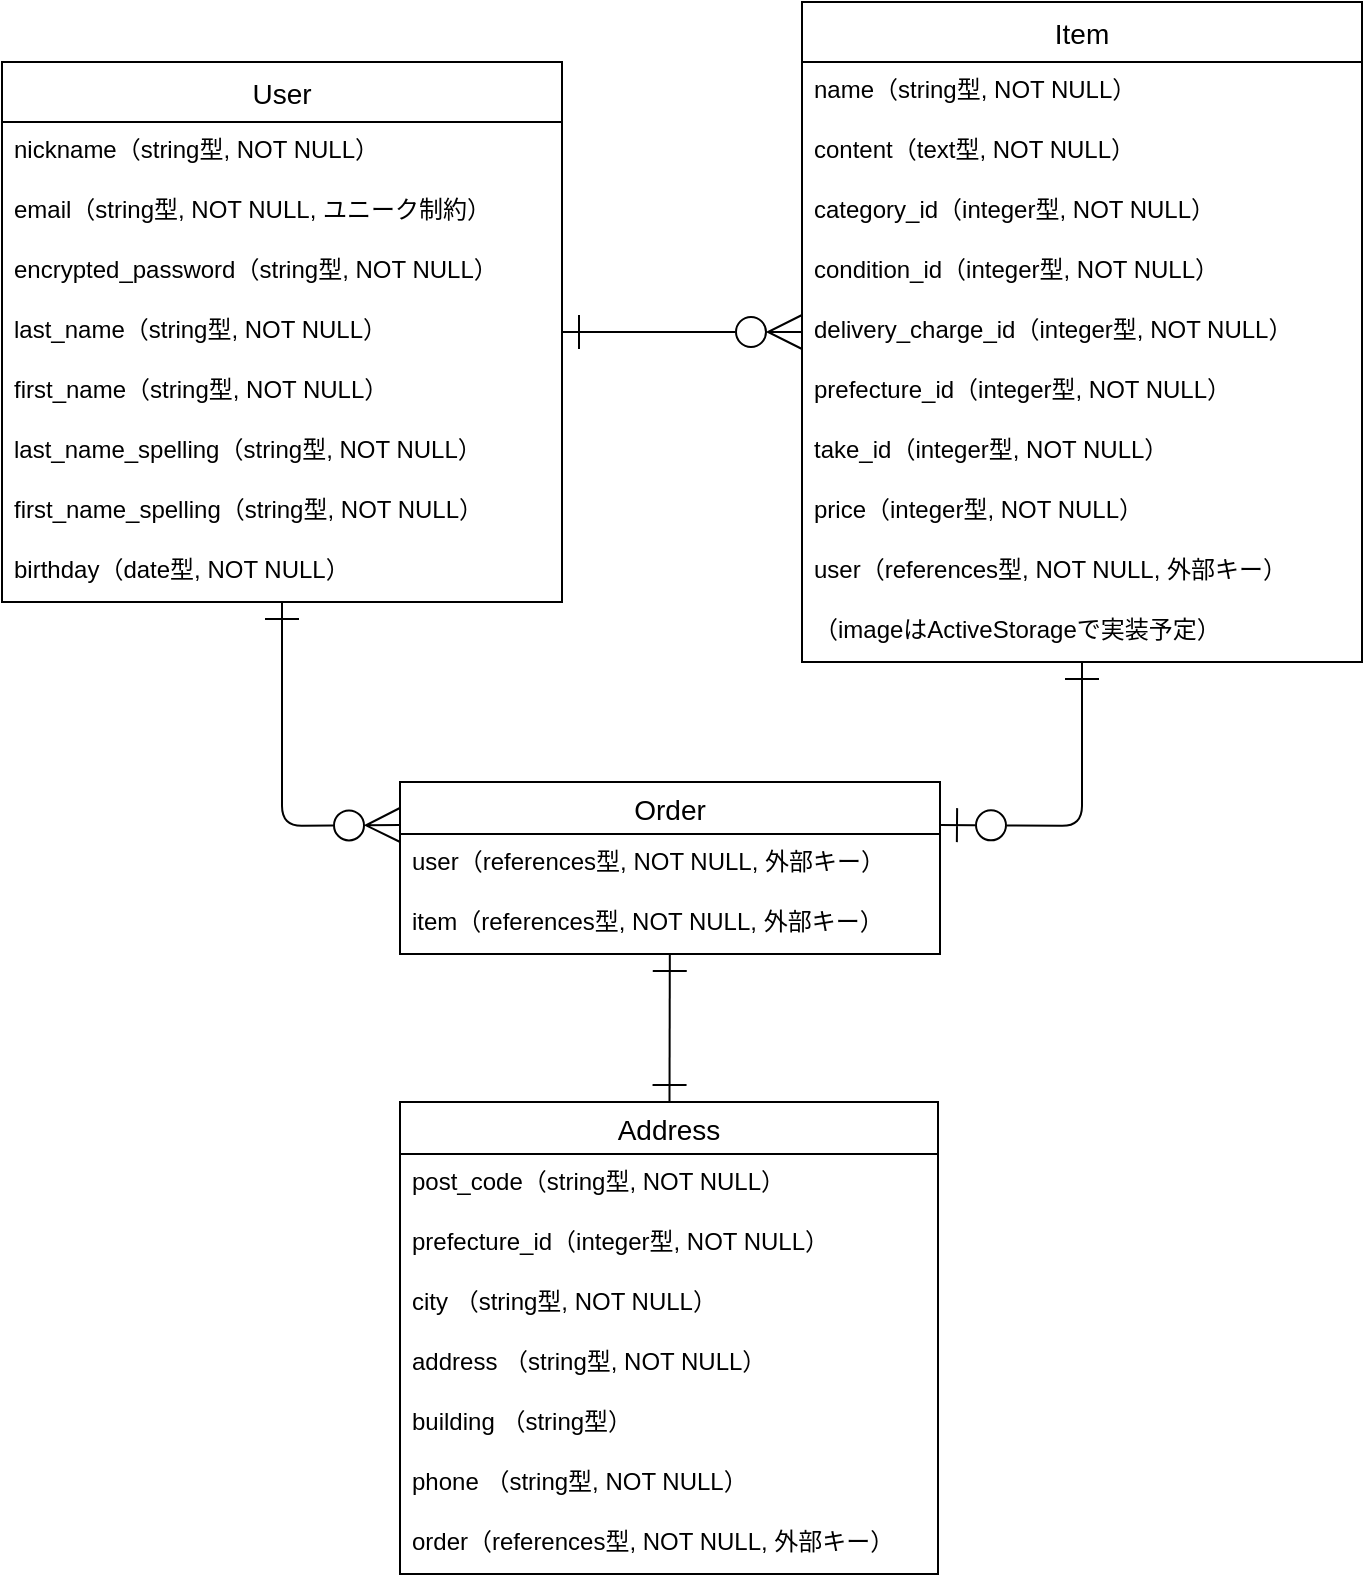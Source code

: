 <mxfile>
    <diagram id="fqnEaQaypZR6LJsTkmAP" name="ページ1">
        <mxGraphModel dx="911" dy="538" grid="1" gridSize="10" guides="1" tooltips="1" connect="1" arrows="1" fold="1" page="1" pageScale="1" pageWidth="827" pageHeight="1169" math="0" shadow="0">
            <root>
                <mxCell id="0"/>
                <mxCell id="1" parent="0"/>
                <mxCell id="93" value="" style="edgeStyle=none;rounded=1;html=1;startArrow=ERone;startFill=0;endArrow=ERone;endFill=0;targetPerimeterSpacing=0;strokeWidth=1;endSize=15;startSize=15;" parent="1" source="45" target="91" edge="1">
                    <mxGeometry relative="1" as="geometry"/>
                </mxCell>
                <mxCell id="45" value="Order" style="swimlane;fontStyle=0;childLayout=stackLayout;horizontal=1;startSize=26;horizontalStack=0;resizeParent=1;resizeParentMax=0;resizeLast=0;collapsible=1;marginBottom=0;align=center;fontSize=14;" parent="1" vertex="1">
                    <mxGeometry x="279" y="440" width="270" height="86" as="geometry"/>
                </mxCell>
                <mxCell id="106" value="user（references型, NOT NULL, 外部キー）" style="text;strokeColor=none;fillColor=none;spacingLeft=4;spacingRight=4;overflow=hidden;rotatable=0;points=[[0,0.5],[1,0.5]];portConstraint=eastwest;fontSize=12;" parent="45" vertex="1">
                    <mxGeometry y="26" width="270" height="30" as="geometry"/>
                </mxCell>
                <mxCell id="46" value="item（references型, NOT NULL, 外部キー）" style="text;strokeColor=none;fillColor=none;spacingLeft=4;spacingRight=4;overflow=hidden;rotatable=0;points=[[0,0.5],[1,0.5]];portConstraint=eastwest;fontSize=12;" parent="45" vertex="1">
                    <mxGeometry y="56" width="270" height="30" as="geometry"/>
                </mxCell>
                <mxCell id="87" value="" style="edgeStyle=none;html=1;startArrow=ERone;startFill=0;endArrow=ERzeroToMany;endFill=0;strokeWidth=1;targetPerimeterSpacing=0;rounded=1;jumpSize=8;sourcePerimeterSpacing=0;endSize=15;startSize=15;" parent="1" source="49" target="78" edge="1">
                    <mxGeometry relative="1" as="geometry"/>
                </mxCell>
                <mxCell id="105" style="edgeStyle=none;rounded=1;jumpSize=6;html=1;entryX=0;entryY=0.25;entryDx=0;entryDy=0;startArrow=ERone;startFill=0;endArrow=ERzeroToMany;endFill=0;startSize=15;endSize=15;sourcePerimeterSpacing=0;targetPerimeterSpacing=0;strokeWidth=1;" parent="1" source="49" target="45" edge="1">
                    <mxGeometry relative="1" as="geometry">
                        <Array as="points">
                            <mxPoint x="220" y="462"/>
                        </Array>
                    </mxGeometry>
                </mxCell>
                <mxCell id="49" value="User" style="swimlane;fontStyle=0;childLayout=stackLayout;horizontal=1;startSize=30;horizontalStack=0;resizeParent=1;resizeParentMax=0;resizeLast=0;collapsible=1;marginBottom=0;align=center;fontSize=14;" parent="1" vertex="1">
                    <mxGeometry x="80" y="80" width="280" height="270" as="geometry">
                        <mxRectangle x="120" y="40" width="60" height="26" as="alternateBounds"/>
                    </mxGeometry>
                </mxCell>
                <mxCell id="50" value="nickname（string型, NOT NULL）" style="text;strokeColor=none;fillColor=none;spacingLeft=4;spacingRight=4;overflow=hidden;rotatable=0;points=[[0,0.5],[1,0.5]];portConstraint=eastwest;fontSize=12;" parent="49" vertex="1">
                    <mxGeometry y="30" width="280" height="30" as="geometry"/>
                </mxCell>
                <mxCell id="66" value="email（string型, NOT NULL, ユニーク制約）" style="text;strokeColor=none;fillColor=none;spacingLeft=4;spacingRight=4;overflow=hidden;rotatable=0;points=[[0,0.5],[1,0.5]];portConstraint=eastwest;fontSize=12;" parent="49" vertex="1">
                    <mxGeometry y="60" width="280" height="30" as="geometry"/>
                </mxCell>
                <mxCell id="65" value="encrypted_password（string型, NOT NULL）" style="text;strokeColor=none;fillColor=none;spacingLeft=4;spacingRight=4;overflow=hidden;rotatable=0;points=[[0,0.5],[1,0.5]];portConstraint=eastwest;fontSize=12;" parent="49" vertex="1">
                    <mxGeometry y="90" width="280" height="30" as="geometry"/>
                </mxCell>
                <mxCell id="67" value="last_name（string型, NOT NULL）" style="text;strokeColor=none;fillColor=none;spacingLeft=4;spacingRight=4;overflow=hidden;rotatable=0;points=[[0,0.5],[1,0.5]];portConstraint=eastwest;fontSize=12;" parent="49" vertex="1">
                    <mxGeometry y="120" width="280" height="30" as="geometry"/>
                </mxCell>
                <mxCell id="68" value="first_name（string型, NOT NULL）" style="text;strokeColor=none;fillColor=none;spacingLeft=4;spacingRight=4;overflow=hidden;rotatable=0;points=[[0,0.5],[1,0.5]];portConstraint=eastwest;fontSize=12;" parent="49" vertex="1">
                    <mxGeometry y="150" width="280" height="30" as="geometry"/>
                </mxCell>
                <mxCell id="69" value="last_name_spelling（string型, NOT NULL）" style="text;strokeColor=none;fillColor=none;spacingLeft=4;spacingRight=4;overflow=hidden;rotatable=0;points=[[0,0.5],[1,0.5]];portConstraint=eastwest;fontSize=12;" parent="49" vertex="1">
                    <mxGeometry y="180" width="280" height="30" as="geometry"/>
                </mxCell>
                <mxCell id="70" value="first_name_spelling（string型, NOT NULL）" style="text;strokeColor=none;fillColor=none;spacingLeft=4;spacingRight=4;overflow=hidden;rotatable=0;points=[[0,0.5],[1,0.5]];portConstraint=eastwest;fontSize=12;" parent="49" vertex="1">
                    <mxGeometry y="210" width="280" height="30" as="geometry"/>
                </mxCell>
                <mxCell id="51" value="birthday（date型, NOT NULL）" style="text;strokeColor=none;fillColor=none;spacingLeft=4;spacingRight=4;overflow=hidden;rotatable=0;points=[[0,0.5],[1,0.5]];portConstraint=eastwest;fontSize=12;" parent="49" vertex="1">
                    <mxGeometry y="240" width="280" height="30" as="geometry"/>
                </mxCell>
                <mxCell id="101" style="edgeStyle=none;rounded=1;html=1;entryX=1;entryY=0.25;entryDx=0;entryDy=0;startArrow=ERone;startFill=0;endArrow=ERzeroToOne;endFill=0;targetPerimeterSpacing=0;strokeWidth=1;endSize=15;startSize=15;" parent="1" source="78" target="45" edge="1">
                    <mxGeometry relative="1" as="geometry">
                        <Array as="points">
                            <mxPoint x="620" y="462"/>
                        </Array>
                    </mxGeometry>
                </mxCell>
                <mxCell id="78" value="Item" style="swimlane;fontStyle=0;childLayout=stackLayout;horizontal=1;startSize=30;horizontalStack=0;resizeParent=1;resizeParentMax=0;resizeLast=0;collapsible=1;marginBottom=0;align=center;fontSize=14;" parent="1" vertex="1">
                    <mxGeometry x="480" y="50" width="280" height="330" as="geometry">
                        <mxRectangle x="120" y="40" width="60" height="26" as="alternateBounds"/>
                    </mxGeometry>
                </mxCell>
                <mxCell id="80" value="name（string型, NOT NULL）" style="text;strokeColor=none;fillColor=none;spacingLeft=4;spacingRight=4;overflow=hidden;rotatable=0;points=[[0,0.5],[1,0.5]];portConstraint=eastwest;fontSize=12;" parent="78" vertex="1">
                    <mxGeometry y="30" width="280" height="30" as="geometry"/>
                </mxCell>
                <mxCell id="81" value="content（text型, NOT NULL）" style="text;strokeColor=none;fillColor=none;spacingLeft=4;spacingRight=4;overflow=hidden;rotatable=0;points=[[0,0.5],[1,0.5]];portConstraint=eastwest;fontSize=12;" parent="78" vertex="1">
                    <mxGeometry y="60" width="280" height="30" as="geometry"/>
                </mxCell>
                <mxCell id="82" value="category_id（integer型, NOT NULL）" style="text;strokeColor=none;fillColor=none;spacingLeft=4;spacingRight=4;overflow=hidden;rotatable=0;points=[[0,0.5],[1,0.5]];portConstraint=eastwest;fontSize=12;" parent="78" vertex="1">
                    <mxGeometry y="90" width="280" height="30" as="geometry"/>
                </mxCell>
                <mxCell id="83" value="condition_id（integer型, NOT NULL）" style="text;strokeColor=none;fillColor=none;spacingLeft=4;spacingRight=4;overflow=hidden;rotatable=0;points=[[0,0.5],[1,0.5]];portConstraint=eastwest;fontSize=12;" parent="78" vertex="1">
                    <mxGeometry y="120" width="280" height="30" as="geometry"/>
                </mxCell>
                <mxCell id="84" value="delivery_charge_id（integer型, NOT NULL）" style="text;strokeColor=none;fillColor=none;spacingLeft=4;spacingRight=4;overflow=hidden;rotatable=0;points=[[0,0.5],[1,0.5]];portConstraint=eastwest;fontSize=12;" parent="78" vertex="1">
                    <mxGeometry y="150" width="280" height="30" as="geometry"/>
                </mxCell>
                <mxCell id="85" value="prefecture_id（integer型, NOT NULL）" style="text;strokeColor=none;fillColor=none;spacingLeft=4;spacingRight=4;overflow=hidden;rotatable=0;points=[[0,0.5],[1,0.5]];portConstraint=eastwest;fontSize=12;" parent="78" vertex="1">
                    <mxGeometry y="180" width="280" height="30" as="geometry"/>
                </mxCell>
                <mxCell id="90" value="take_id（integer型, NOT NULL）" style="text;strokeColor=none;fillColor=none;spacingLeft=4;spacingRight=4;overflow=hidden;rotatable=0;points=[[0,0.5],[1,0.5]];portConstraint=eastwest;fontSize=12;" parent="78" vertex="1">
                    <mxGeometry y="210" width="280" height="30" as="geometry"/>
                </mxCell>
                <mxCell id="108" value="price（integer型, NOT NULL）" style="text;strokeColor=none;fillColor=none;spacingLeft=4;spacingRight=4;overflow=hidden;rotatable=0;points=[[0,0.5],[1,0.5]];portConstraint=eastwest;fontSize=12;" parent="78" vertex="1">
                    <mxGeometry y="240" width="280" height="30" as="geometry"/>
                </mxCell>
                <mxCell id="86" value="user（references型, NOT NULL, 外部キー）" style="text;strokeColor=none;fillColor=none;spacingLeft=4;spacingRight=4;overflow=hidden;rotatable=0;points=[[0,0.5],[1,0.5]];portConstraint=eastwest;fontSize=12;" parent="78" vertex="1">
                    <mxGeometry y="270" width="280" height="30" as="geometry"/>
                </mxCell>
                <mxCell id="107" value="（imageはActiveStorageで実装予定）" style="text;strokeColor=none;fillColor=none;spacingLeft=4;spacingRight=4;overflow=hidden;rotatable=0;points=[[0,0.5],[1,0.5]];portConstraint=eastwest;fontSize=12;" parent="78" vertex="1">
                    <mxGeometry y="300" width="280" height="30" as="geometry"/>
                </mxCell>
                <mxCell id="91" value="Address" style="swimlane;fontStyle=0;childLayout=stackLayout;horizontal=1;startSize=26;horizontalStack=0;resizeParent=1;resizeParentMax=0;resizeLast=0;collapsible=1;marginBottom=0;align=center;fontSize=14;" parent="1" vertex="1">
                    <mxGeometry x="279" y="600" width="269" height="236" as="geometry"/>
                </mxCell>
                <mxCell id="95" value="post_code（string型, NOT NULL）" style="text;strokeColor=none;fillColor=none;spacingLeft=4;spacingRight=4;overflow=hidden;rotatable=0;points=[[0,0.5],[1,0.5]];portConstraint=eastwest;fontSize=12;" parent="91" vertex="1">
                    <mxGeometry y="26" width="269" height="30" as="geometry"/>
                </mxCell>
                <mxCell id="111" value="prefecture_id（integer型, NOT NULL）" style="text;strokeColor=none;fillColor=none;spacingLeft=4;spacingRight=4;overflow=hidden;rotatable=0;points=[[0,0.5],[1,0.5]];portConstraint=eastwest;fontSize=12;" vertex="1" parent="91">
                    <mxGeometry y="56" width="269" height="30" as="geometry"/>
                </mxCell>
                <mxCell id="92" value="city （string型, NOT NULL）" style="text;strokeColor=none;fillColor=none;spacingLeft=4;spacingRight=4;overflow=hidden;rotatable=0;points=[[0,0.5],[1,0.5]];portConstraint=eastwest;fontSize=12;" parent="91" vertex="1">
                    <mxGeometry y="86" width="269" height="30" as="geometry"/>
                </mxCell>
                <mxCell id="97" value="address （string型, NOT NULL）" style="text;strokeColor=none;fillColor=none;spacingLeft=4;spacingRight=4;overflow=hidden;rotatable=0;points=[[0,0.5],[1,0.5]];portConstraint=eastwest;fontSize=12;" parent="91" vertex="1">
                    <mxGeometry y="116" width="269" height="30" as="geometry"/>
                </mxCell>
                <mxCell id="98" value="building （string型）" style="text;strokeColor=none;fillColor=none;spacingLeft=4;spacingRight=4;overflow=hidden;rotatable=0;points=[[0,0.5],[1,0.5]];portConstraint=eastwest;fontSize=12;" parent="91" vertex="1">
                    <mxGeometry y="146" width="269" height="30" as="geometry"/>
                </mxCell>
                <mxCell id="99" value="phone （string型, NOT NULL）" style="text;strokeColor=none;fillColor=none;spacingLeft=4;spacingRight=4;overflow=hidden;rotatable=0;points=[[0,0.5],[1,0.5]];portConstraint=eastwest;fontSize=12;" parent="91" vertex="1">
                    <mxGeometry y="176" width="269" height="30" as="geometry"/>
                </mxCell>
                <mxCell id="109" value="order（references型, NOT NULL, 外部キー）" style="text;strokeColor=none;fillColor=none;spacingLeft=4;spacingRight=4;overflow=hidden;rotatable=0;points=[[0,0.5],[1,0.5]];portConstraint=eastwest;fontSize=12;" parent="91" vertex="1">
                    <mxGeometry y="206" width="269" height="30" as="geometry"/>
                </mxCell>
            </root>
        </mxGraphModel>
    </diagram>
</mxfile>